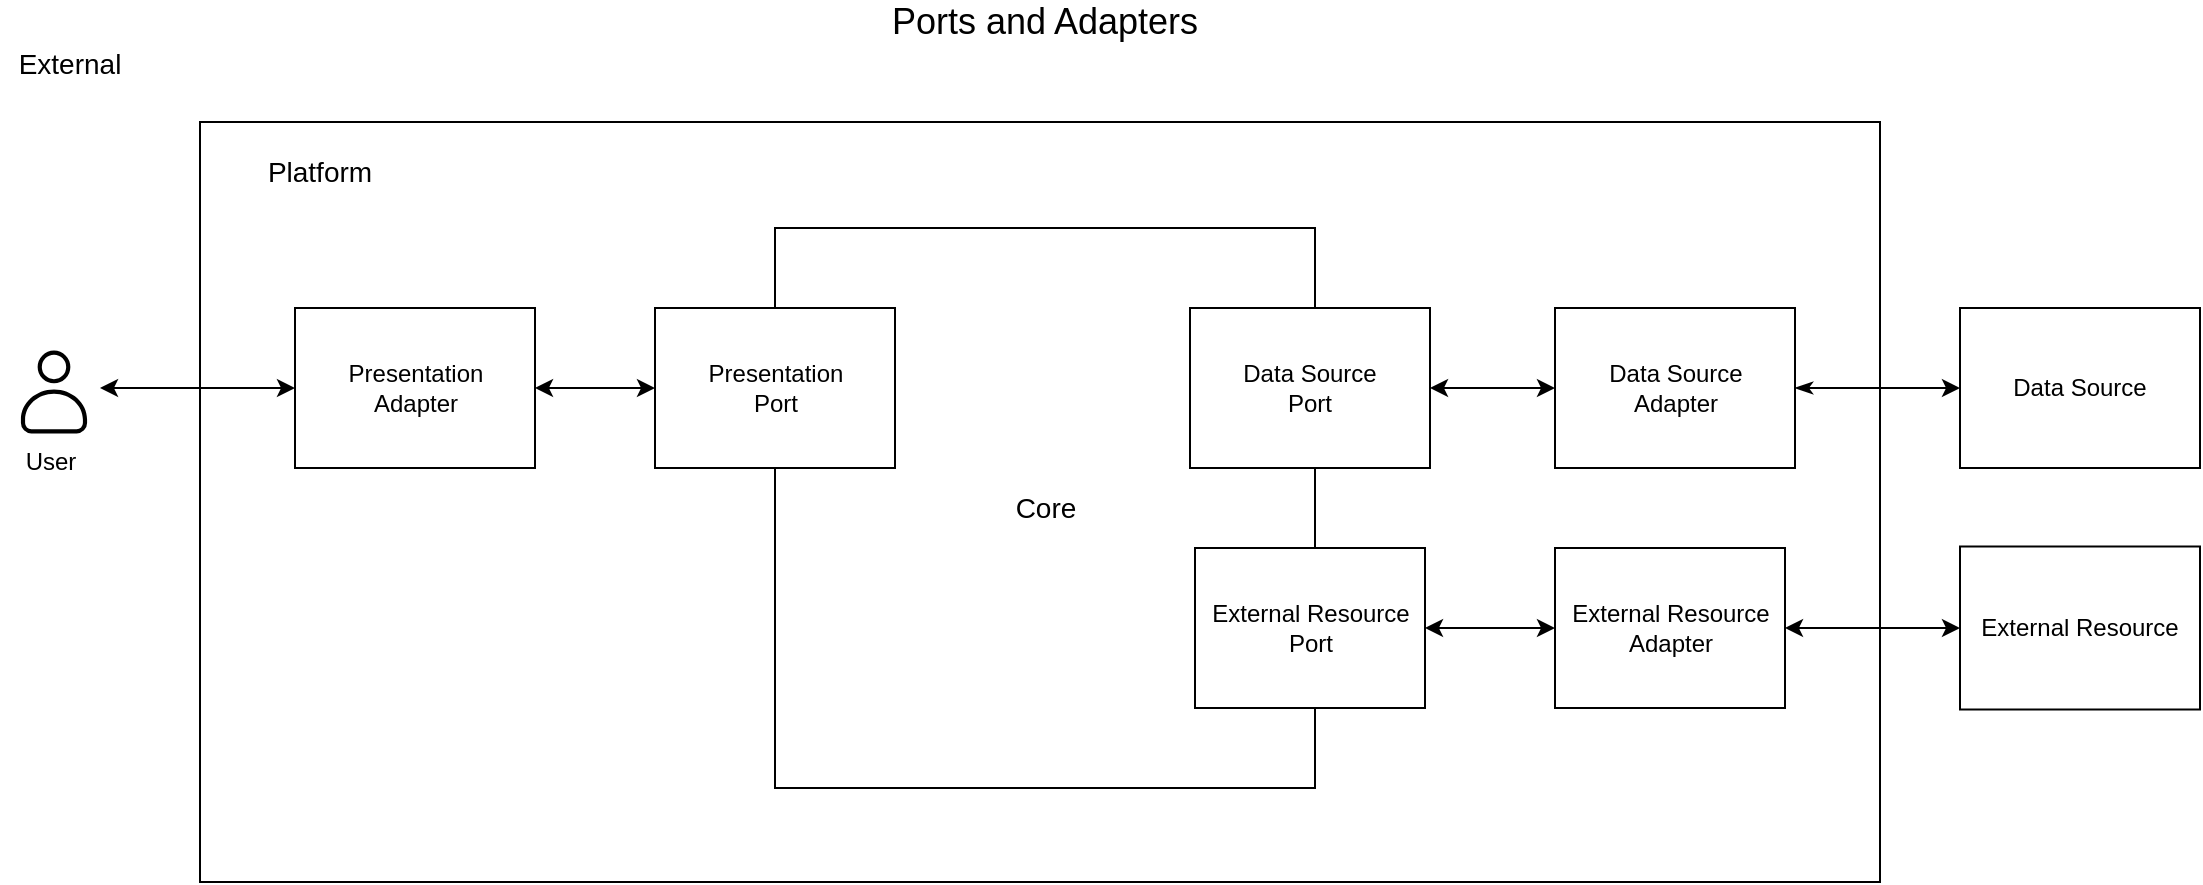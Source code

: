 <mxfile>
    <diagram id="jtDUzQ1pqoce6ORhRkvu" name="Page-1">
        <mxGraphModel dx="154" dy="-9" grid="1" gridSize="10" guides="1" tooltips="1" connect="1" arrows="1" fold="1" page="0" pageScale="1" pageWidth="1100" pageHeight="850" background="none" math="0" shadow="0">
            <root>
                <mxCell id="0"/>
                <mxCell id="1" parent="0"/>
                <mxCell id="199" value="" style="rounded=0;whiteSpace=wrap;html=1;" parent="1" vertex="1">
                    <mxGeometry x="880" y="740" width="840" height="380" as="geometry"/>
                </mxCell>
                <mxCell id="197" value="&lt;font style=&quot;font-size: 14px;&quot;&gt;Core&lt;/font&gt;" style="rounded=0;whiteSpace=wrap;html=1;" parent="1" vertex="1">
                    <mxGeometry x="1167.5" y="793" width="270" height="280" as="geometry"/>
                </mxCell>
                <mxCell id="208" style="edgeStyle=none;html=1;entryX=0;entryY=0.5;entryDx=0;entryDy=0;fontSize=14;startArrow=classic;startFill=1;" parent="1" source="193" target="201" edge="1">
                    <mxGeometry relative="1" as="geometry"/>
                </mxCell>
                <mxCell id="193" value="Data Source&lt;br&gt;Port" style="rounded=0;whiteSpace=wrap;html=1;" parent="1" vertex="1">
                    <mxGeometry x="1375" y="833" width="120" height="80" as="geometry"/>
                </mxCell>
                <mxCell id="209" style="edgeStyle=none;html=1;exitX=1;exitY=0.5;exitDx=0;exitDy=0;entryX=0;entryY=0.5;entryDx=0;entryDy=0;fontSize=14;startArrow=classic;startFill=1;" parent="1" source="194" target="202" edge="1">
                    <mxGeometry relative="1" as="geometry"/>
                </mxCell>
                <mxCell id="194" value="External Resource&lt;br&gt;Port" style="rounded=0;whiteSpace=wrap;html=1;" parent="1" vertex="1">
                    <mxGeometry x="1377.5" y="953" width="115" height="80" as="geometry"/>
                </mxCell>
                <mxCell id="196" value="Presentation&lt;br&gt;Port" style="rounded=0;whiteSpace=wrap;html=1;" parent="1" vertex="1">
                    <mxGeometry x="1107.5" y="833" width="120" height="80" as="geometry"/>
                </mxCell>
                <mxCell id="211" style="edgeStyle=none;html=1;exitX=1;exitY=0.5;exitDx=0;exitDy=0;entryX=0;entryY=0.5;entryDx=0;entryDy=0;fontSize=14;startArrow=classicThin;startFill=1;" parent="1" source="201" target="204" edge="1">
                    <mxGeometry relative="1" as="geometry"/>
                </mxCell>
                <mxCell id="201" value="Data Source&lt;br&gt;Adapter" style="rounded=0;whiteSpace=wrap;html=1;" parent="1" vertex="1">
                    <mxGeometry x="1557.5" y="833" width="120" height="80" as="geometry"/>
                </mxCell>
                <mxCell id="212" style="edgeStyle=none;html=1;exitX=1;exitY=0.5;exitDx=0;exitDy=0;entryX=0;entryY=0.5;entryDx=0;entryDy=0;fontSize=14;startArrow=classic;startFill=1;" parent="1" source="202" target="205" edge="1">
                    <mxGeometry relative="1" as="geometry"/>
                </mxCell>
                <mxCell id="202" value="External Resource&lt;br&gt;Adapter" style="rounded=0;whiteSpace=wrap;html=1;" parent="1" vertex="1">
                    <mxGeometry x="1557.5" y="953" width="115" height="80" as="geometry"/>
                </mxCell>
                <mxCell id="210" style="edgeStyle=none;html=1;entryX=0;entryY=0.5;entryDx=0;entryDy=0;fontSize=14;startArrow=classic;startFill=1;" parent="1" source="203" target="196" edge="1">
                    <mxGeometry relative="1" as="geometry"/>
                </mxCell>
                <mxCell id="203" value="Presentation&lt;br&gt;Adapter" style="rounded=0;whiteSpace=wrap;html=1;" parent="1" vertex="1">
                    <mxGeometry x="927.5" y="833" width="120" height="80" as="geometry"/>
                </mxCell>
                <mxCell id="204" value="Data Source" style="rounded=0;whiteSpace=wrap;html=1;" parent="1" vertex="1">
                    <mxGeometry x="1760" y="833" width="120" height="80" as="geometry"/>
                </mxCell>
                <mxCell id="205" value="External Resource" style="rounded=0;whiteSpace=wrap;html=1;" parent="1" vertex="1">
                    <mxGeometry x="1760" y="952.25" width="120" height="81.5" as="geometry"/>
                </mxCell>
                <mxCell id="206" value="Ports and Adapters" style="text;html=1;strokeColor=none;fillColor=none;align=center;verticalAlign=middle;whiteSpace=wrap;rounded=0;fontSize=18;" parent="1" vertex="1">
                    <mxGeometry x="1186" y="680" width="233" height="20" as="geometry"/>
                </mxCell>
                <mxCell id="207" value="Platform" style="text;html=1;strokeColor=none;fillColor=none;align=center;verticalAlign=middle;whiteSpace=wrap;rounded=0;fontSize=14;" parent="1" vertex="1">
                    <mxGeometry x="880" y="750" width="120" height="30" as="geometry"/>
                </mxCell>
                <mxCell id="216" style="edgeStyle=none;html=1;entryX=0;entryY=0.5;entryDx=0;entryDy=0;fontSize=14;startArrow=classic;startFill=1;exitX=1;exitY=0.5;exitDx=0;exitDy=0;" parent="1" source="214" target="203" edge="1">
                    <mxGeometry relative="1" as="geometry">
                        <mxPoint x="840" y="873" as="sourcePoint"/>
                    </mxGeometry>
                </mxCell>
                <mxCell id="214" value="&lt;svg style=&quot;font-size: 50px;&quot; stroke=&quot;currentColor&quot; fill=&quot;currentColor&quot; stroke-width=&quot;0&quot; viewBox=&quot;0 0 24 24&quot; height=&quot;1em&quot; width=&quot;1em&quot; xmlns=&quot;http://www.w3.org/2000/svg&quot;&gt;&lt;g id=&quot;User&quot; style=&quot;font-size: 50px;&quot;&gt;&lt;g style=&quot;font-size: 50px;&quot;&gt;&lt;path d=&quot;M17.438,21.937H6.562a2.5,2.5,0,0,1-2.5-2.5V18.61c0-3.969,3.561-7.2,7.938-7.2s7.938,3.229,7.938,7.2v.827A2.5,2.5,0,0,1,17.438,21.937ZM12,12.412c-3.826,0-6.938,2.78-6.938,6.2v.827a1.5,1.5,0,0,0,1.5,1.5H17.438a1.5,1.5,0,0,0,1.5-1.5V18.61C18.938,15.192,15.826,12.412,12,12.412Z&quot; style=&quot;font-size: 50px;&quot;&gt;&lt;/path&gt;&lt;path d=&quot;M12,9.911a3.924,3.924,0,1,1,3.923-3.924A3.927,3.927,0,0,1,12,9.911Zm0-6.847a2.924,2.924,0,1,0,2.923,2.923A2.926,2.926,0,0,0,12,3.064Z&quot; style=&quot;font-size: 50px;&quot;&gt;&lt;/path&gt;&lt;/g&gt;&lt;/g&gt;&lt;/svg&gt;" style="text;whiteSpace=wrap;html=1;fontSize=50;" parent="1" vertex="1">
                    <mxGeometry x="780" y="843" width="50" height="60" as="geometry"/>
                </mxCell>
                <mxCell id="215" value="User" style="text;html=1;align=center;verticalAlign=middle;resizable=0;points=[];autosize=1;strokeColor=none;fillColor=none;fontSize=12;" parent="1" vertex="1">
                    <mxGeometry x="780" y="895" width="50" height="30" as="geometry"/>
                </mxCell>
                <mxCell id="217" value="External" style="text;html=1;strokeColor=none;fillColor=none;align=center;verticalAlign=middle;whiteSpace=wrap;rounded=0;fontSize=14;" parent="1" vertex="1">
                    <mxGeometry x="790" y="700" width="50" height="22" as="geometry"/>
                </mxCell>
            </root>
        </mxGraphModel>
    </diagram>
</mxfile>